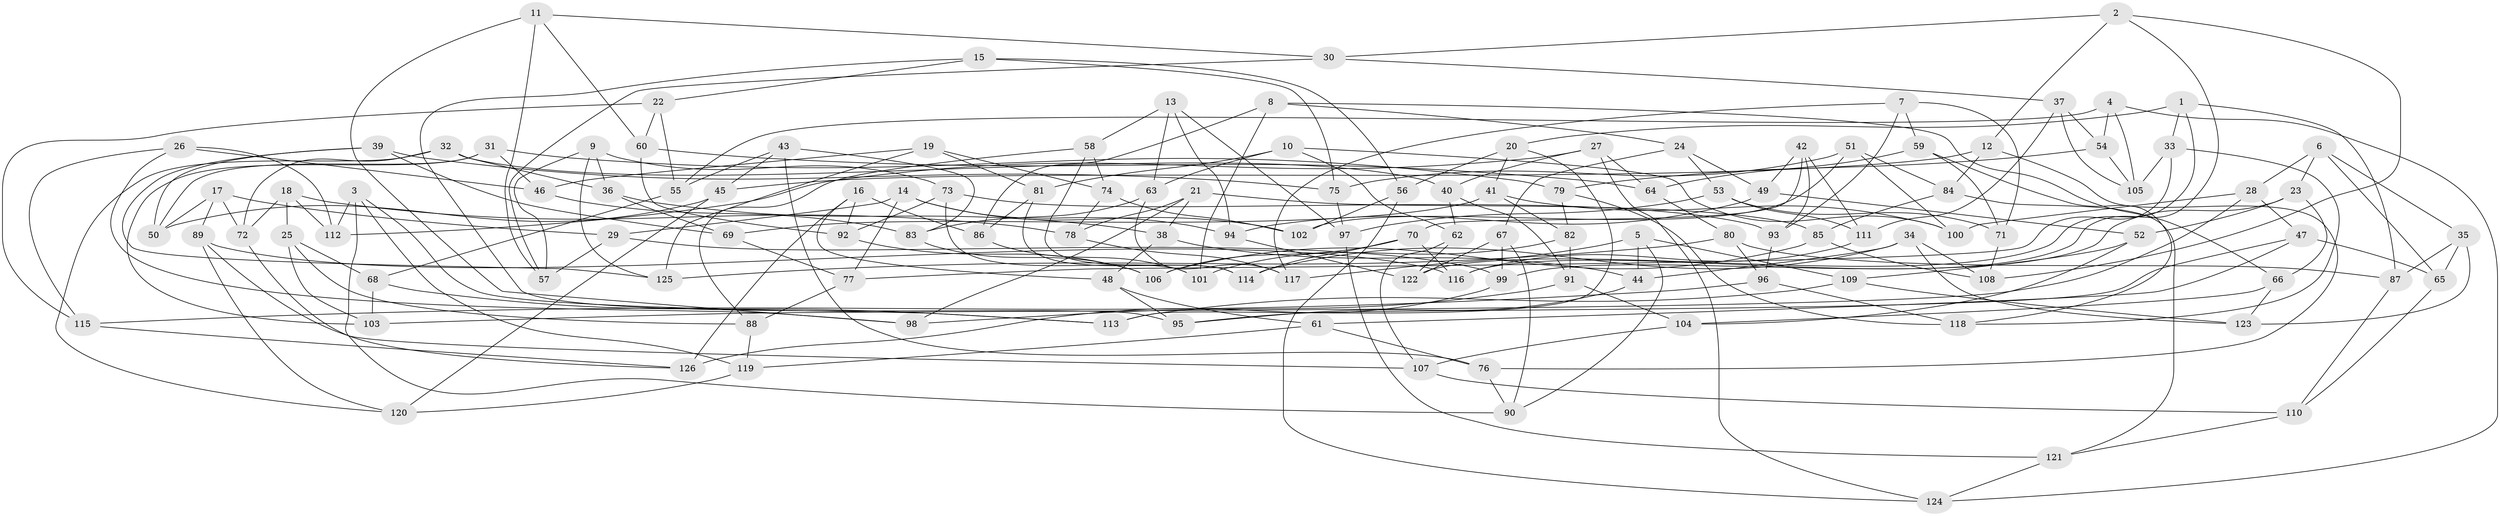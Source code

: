// Generated by graph-tools (version 1.1) at 2025/50/03/09/25 03:50:53]
// undirected, 126 vertices, 252 edges
graph export_dot {
graph [start="1"]
  node [color=gray90,style=filled];
  1;
  2;
  3;
  4;
  5;
  6;
  7;
  8;
  9;
  10;
  11;
  12;
  13;
  14;
  15;
  16;
  17;
  18;
  19;
  20;
  21;
  22;
  23;
  24;
  25;
  26;
  27;
  28;
  29;
  30;
  31;
  32;
  33;
  34;
  35;
  36;
  37;
  38;
  39;
  40;
  41;
  42;
  43;
  44;
  45;
  46;
  47;
  48;
  49;
  50;
  51;
  52;
  53;
  54;
  55;
  56;
  57;
  58;
  59;
  60;
  61;
  62;
  63;
  64;
  65;
  66;
  67;
  68;
  69;
  70;
  71;
  72;
  73;
  74;
  75;
  76;
  77;
  78;
  79;
  80;
  81;
  82;
  83;
  84;
  85;
  86;
  87;
  88;
  89;
  90;
  91;
  92;
  93;
  94;
  95;
  96;
  97;
  98;
  99;
  100;
  101;
  102;
  103;
  104;
  105;
  106;
  107;
  108;
  109;
  110;
  111;
  112;
  113;
  114;
  115;
  116;
  117;
  118;
  119;
  120;
  121;
  122;
  123;
  124;
  125;
  126;
  1 -- 87;
  1 -- 33;
  1 -- 122;
  1 -- 20;
  2 -- 116;
  2 -- 12;
  2 -- 108;
  2 -- 30;
  3 -- 113;
  3 -- 112;
  3 -- 119;
  3 -- 90;
  4 -- 55;
  4 -- 124;
  4 -- 105;
  4 -- 54;
  5 -- 90;
  5 -- 44;
  5 -- 109;
  5 -- 117;
  6 -- 35;
  6 -- 65;
  6 -- 23;
  6 -- 28;
  7 -- 59;
  7 -- 93;
  7 -- 117;
  7 -- 71;
  8 -- 24;
  8 -- 66;
  8 -- 86;
  8 -- 101;
  9 -- 73;
  9 -- 125;
  9 -- 57;
  9 -- 36;
  10 -- 100;
  10 -- 62;
  10 -- 81;
  10 -- 63;
  11 -- 98;
  11 -- 30;
  11 -- 60;
  11 -- 57;
  12 -- 76;
  12 -- 84;
  12 -- 45;
  13 -- 97;
  13 -- 63;
  13 -- 94;
  13 -- 58;
  14 -- 94;
  14 -- 102;
  14 -- 29;
  14 -- 77;
  15 -- 75;
  15 -- 22;
  15 -- 56;
  15 -- 95;
  16 -- 92;
  16 -- 126;
  16 -- 48;
  16 -- 86;
  17 -- 29;
  17 -- 89;
  17 -- 72;
  17 -- 50;
  18 -- 72;
  18 -- 112;
  18 -- 78;
  18 -- 25;
  19 -- 125;
  19 -- 46;
  19 -- 81;
  19 -- 74;
  20 -- 113;
  20 -- 56;
  20 -- 41;
  21 -- 98;
  21 -- 85;
  21 -- 38;
  21 -- 78;
  22 -- 115;
  22 -- 55;
  22 -- 60;
  23 -- 99;
  23 -- 52;
  23 -- 66;
  24 -- 67;
  24 -- 49;
  24 -- 53;
  25 -- 68;
  25 -- 103;
  25 -- 88;
  26 -- 115;
  26 -- 46;
  26 -- 112;
  26 -- 98;
  27 -- 112;
  27 -- 124;
  27 -- 64;
  27 -- 40;
  28 -- 100;
  28 -- 103;
  28 -- 47;
  29 -- 99;
  29 -- 57;
  30 -- 57;
  30 -- 37;
  31 -- 50;
  31 -- 79;
  31 -- 103;
  31 -- 46;
  32 -- 72;
  32 -- 36;
  32 -- 120;
  32 -- 40;
  33 -- 118;
  33 -- 77;
  33 -- 105;
  34 -- 108;
  34 -- 44;
  34 -- 114;
  34 -- 123;
  35 -- 123;
  35 -- 87;
  35 -- 65;
  36 -- 38;
  36 -- 69;
  37 -- 105;
  37 -- 111;
  37 -- 54;
  38 -- 44;
  38 -- 48;
  39 -- 50;
  39 -- 69;
  39 -- 125;
  39 -- 75;
  40 -- 91;
  40 -- 62;
  41 -- 82;
  41 -- 100;
  41 -- 69;
  42 -- 111;
  42 -- 70;
  42 -- 49;
  42 -- 93;
  43 -- 55;
  43 -- 45;
  43 -- 76;
  43 -- 83;
  44 -- 95;
  45 -- 50;
  45 -- 120;
  46 -- 83;
  47 -- 95;
  47 -- 65;
  47 -- 61;
  48 -- 95;
  48 -- 61;
  49 -- 52;
  49 -- 94;
  51 -- 84;
  51 -- 102;
  51 -- 100;
  51 -- 75;
  52 -- 109;
  52 -- 104;
  53 -- 71;
  53 -- 97;
  53 -- 111;
  54 -- 79;
  54 -- 105;
  55 -- 68;
  56 -- 124;
  56 -- 102;
  58 -- 114;
  58 -- 88;
  58 -- 74;
  59 -- 118;
  59 -- 71;
  59 -- 64;
  60 -- 64;
  60 -- 92;
  61 -- 119;
  61 -- 76;
  62 -- 107;
  62 -- 122;
  63 -- 117;
  63 -- 83;
  64 -- 80;
  65 -- 110;
  66 -- 123;
  66 -- 104;
  67 -- 90;
  67 -- 122;
  67 -- 99;
  68 -- 113;
  68 -- 103;
  69 -- 77;
  70 -- 106;
  70 -- 114;
  70 -- 116;
  71 -- 108;
  72 -- 126;
  73 -- 101;
  73 -- 93;
  73 -- 92;
  74 -- 102;
  74 -- 78;
  75 -- 97;
  76 -- 90;
  77 -- 88;
  78 -- 117;
  79 -- 118;
  79 -- 82;
  80 -- 87;
  80 -- 96;
  80 -- 125;
  81 -- 86;
  81 -- 114;
  82 -- 91;
  82 -- 101;
  83 -- 106;
  84 -- 85;
  84 -- 121;
  85 -- 106;
  85 -- 108;
  86 -- 101;
  87 -- 110;
  88 -- 119;
  89 -- 107;
  89 -- 120;
  89 -- 116;
  91 -- 98;
  91 -- 104;
  92 -- 106;
  93 -- 96;
  94 -- 122;
  96 -- 118;
  96 -- 115;
  97 -- 121;
  99 -- 126;
  104 -- 107;
  107 -- 110;
  109 -- 123;
  109 -- 113;
  110 -- 121;
  111 -- 116;
  115 -- 126;
  119 -- 120;
  121 -- 124;
}
